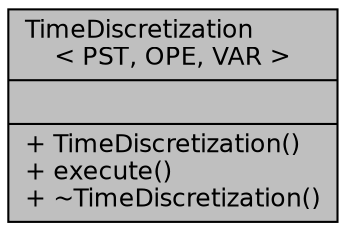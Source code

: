 digraph "TimeDiscretization&lt; PST, OPE, VAR &gt;"
{
  bgcolor="transparent";
  edge [fontname="Helvetica",fontsize="12",labelfontname="Helvetica",labelfontsize="12"];
  node [fontname="Helvetica",fontsize="12",shape=record];
  Node2 [label="{TimeDiscretization\l\< PST, OPE, VAR \>\n||+ TimeDiscretization()\l+ execute()\l+ ~TimeDiscretization()\l}",height=0.2,width=0.4,color="black", fillcolor="grey75", style="filled", fontcolor="black"];
}
